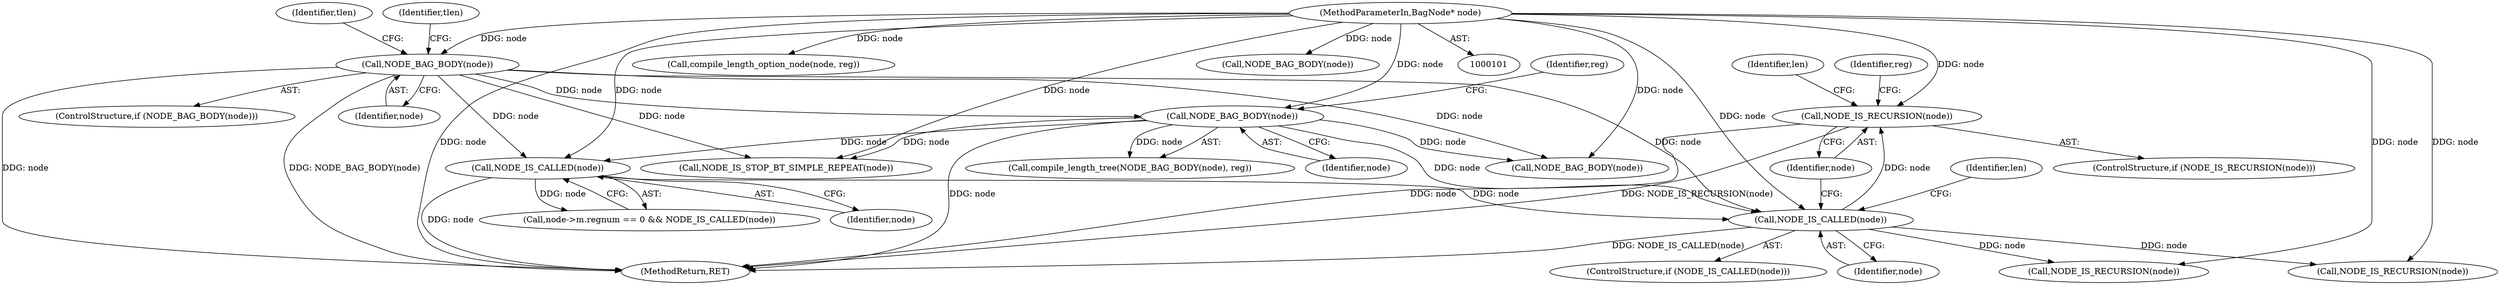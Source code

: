 digraph "0_oniguruma_c509265c5f6ae7264f7b8a8aae1cfa5fc59d108c_0@pointer" {
"1000208" [label="(Call,NODE_IS_RECURSION(node))"];
"1000167" [label="(Call,NODE_IS_CALLED(node))"];
"1000124" [label="(Call,NODE_BAG_BODY(node))"];
"1000118" [label="(Call,NODE_BAG_BODY(node))"];
"1000102" [label="(MethodParameterIn,BagNode* node)"];
"1000152" [label="(Call,NODE_IS_CALLED(node))"];
"1000123" [label="(Call,compile_length_tree(NODE_BAG_BODY(node), reg))"];
"1000209" [label="(Identifier,node)"];
"1000212" [label="(Identifier,len)"];
"1000144" [label="(Call,node->m.regnum == 0 && NODE_IS_CALLED(node))"];
"1000126" [label="(Identifier,reg)"];
"1000114" [label="(Call,compile_length_option_node(node, reg))"];
"1000124" [label="(Call,NODE_BAG_BODY(node))"];
"1000194" [label="(Call,NODE_IS_RECURSION(node))"];
"1000125" [label="(Identifier,node)"];
"1000235" [label="(Identifier,reg)"];
"1000207" [label="(ControlStructure,if (NODE_IS_RECURSION(node)))"];
"1000329" [label="(Call,NODE_BAG_BODY(node))"];
"1000208" [label="(Call,NODE_IS_RECURSION(node))"];
"1000102" [label="(MethodParameterIn,BagNode* node)"];
"1000152" [label="(Call,NODE_IS_CALLED(node))"];
"1000117" [label="(ControlStructure,if (NODE_BAG_BODY(node)))"];
"1000119" [label="(Identifier,node)"];
"1000166" [label="(ControlStructure,if (NODE_IS_CALLED(node)))"];
"1000202" [label="(Call,NODE_IS_RECURSION(node))"];
"1000276" [label="(Call,NODE_BAG_BODY(node))"];
"1000118" [label="(Call,NODE_BAG_BODY(node))"];
"1000135" [label="(Identifier,tlen)"];
"1000171" [label="(Identifier,len)"];
"1000413" [label="(MethodReturn,RET)"];
"1000122" [label="(Identifier,tlen)"];
"1000167" [label="(Call,NODE_IS_CALLED(node))"];
"1000268" [label="(Call,NODE_IS_STOP_BT_SIMPLE_REPEAT(node))"];
"1000153" [label="(Identifier,node)"];
"1000168" [label="(Identifier,node)"];
"1000208" -> "1000207"  [label="AST: "];
"1000208" -> "1000209"  [label="CFG: "];
"1000209" -> "1000208"  [label="AST: "];
"1000212" -> "1000208"  [label="CFG: "];
"1000235" -> "1000208"  [label="CFG: "];
"1000208" -> "1000413"  [label="DDG: node"];
"1000208" -> "1000413"  [label="DDG: NODE_IS_RECURSION(node)"];
"1000167" -> "1000208"  [label="DDG: node"];
"1000102" -> "1000208"  [label="DDG: node"];
"1000167" -> "1000166"  [label="AST: "];
"1000167" -> "1000168"  [label="CFG: "];
"1000168" -> "1000167"  [label="AST: "];
"1000171" -> "1000167"  [label="CFG: "];
"1000209" -> "1000167"  [label="CFG: "];
"1000167" -> "1000413"  [label="DDG: NODE_IS_CALLED(node)"];
"1000124" -> "1000167"  [label="DDG: node"];
"1000152" -> "1000167"  [label="DDG: node"];
"1000118" -> "1000167"  [label="DDG: node"];
"1000102" -> "1000167"  [label="DDG: node"];
"1000167" -> "1000194"  [label="DDG: node"];
"1000167" -> "1000202"  [label="DDG: node"];
"1000124" -> "1000123"  [label="AST: "];
"1000124" -> "1000125"  [label="CFG: "];
"1000125" -> "1000124"  [label="AST: "];
"1000126" -> "1000124"  [label="CFG: "];
"1000124" -> "1000413"  [label="DDG: node"];
"1000124" -> "1000123"  [label="DDG: node"];
"1000118" -> "1000124"  [label="DDG: node"];
"1000102" -> "1000124"  [label="DDG: node"];
"1000124" -> "1000152"  [label="DDG: node"];
"1000124" -> "1000268"  [label="DDG: node"];
"1000124" -> "1000329"  [label="DDG: node"];
"1000118" -> "1000117"  [label="AST: "];
"1000118" -> "1000119"  [label="CFG: "];
"1000119" -> "1000118"  [label="AST: "];
"1000122" -> "1000118"  [label="CFG: "];
"1000135" -> "1000118"  [label="CFG: "];
"1000118" -> "1000413"  [label="DDG: NODE_BAG_BODY(node)"];
"1000118" -> "1000413"  [label="DDG: node"];
"1000102" -> "1000118"  [label="DDG: node"];
"1000118" -> "1000152"  [label="DDG: node"];
"1000118" -> "1000268"  [label="DDG: node"];
"1000118" -> "1000329"  [label="DDG: node"];
"1000102" -> "1000101"  [label="AST: "];
"1000102" -> "1000413"  [label="DDG: node"];
"1000102" -> "1000114"  [label="DDG: node"];
"1000102" -> "1000152"  [label="DDG: node"];
"1000102" -> "1000194"  [label="DDG: node"];
"1000102" -> "1000202"  [label="DDG: node"];
"1000102" -> "1000268"  [label="DDG: node"];
"1000102" -> "1000276"  [label="DDG: node"];
"1000102" -> "1000329"  [label="DDG: node"];
"1000152" -> "1000144"  [label="AST: "];
"1000152" -> "1000153"  [label="CFG: "];
"1000153" -> "1000152"  [label="AST: "];
"1000144" -> "1000152"  [label="CFG: "];
"1000152" -> "1000413"  [label="DDG: node"];
"1000152" -> "1000144"  [label="DDG: node"];
}

